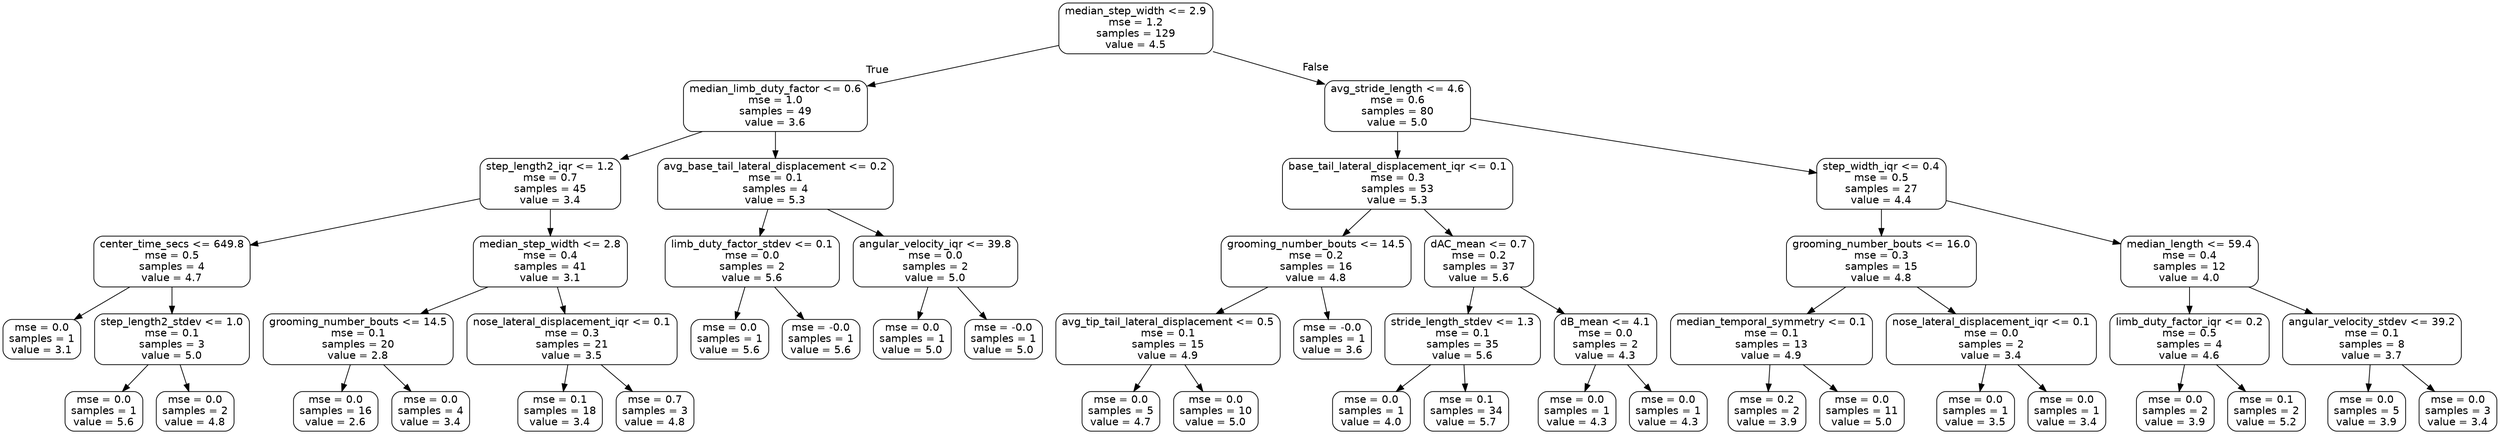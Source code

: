digraph Tree {
node [shape=box, style="rounded", color="black", fontname=helvetica] ;
edge [fontname=helvetica] ;
0 [label="median_step_width <= 2.9\nmse = 1.2\nsamples = 129\nvalue = 4.5"] ;
1 [label="median_limb_duty_factor <= 0.6\nmse = 1.0\nsamples = 49\nvalue = 3.6"] ;
0 -> 1 [labeldistance=2.5, labelangle=45, headlabel="True"] ;
2 [label="step_length2_iqr <= 1.2\nmse = 0.7\nsamples = 45\nvalue = 3.4"] ;
1 -> 2 ;
3 [label="center_time_secs <= 649.8\nmse = 0.5\nsamples = 4\nvalue = 4.7"] ;
2 -> 3 ;
4 [label="mse = 0.0\nsamples = 1\nvalue = 3.1"] ;
3 -> 4 ;
5 [label="step_length2_stdev <= 1.0\nmse = 0.1\nsamples = 3\nvalue = 5.0"] ;
3 -> 5 ;
6 [label="mse = 0.0\nsamples = 1\nvalue = 5.6"] ;
5 -> 6 ;
7 [label="mse = 0.0\nsamples = 2\nvalue = 4.8"] ;
5 -> 7 ;
8 [label="median_step_width <= 2.8\nmse = 0.4\nsamples = 41\nvalue = 3.1"] ;
2 -> 8 ;
9 [label="grooming_number_bouts <= 14.5\nmse = 0.1\nsamples = 20\nvalue = 2.8"] ;
8 -> 9 ;
10 [label="mse = 0.0\nsamples = 16\nvalue = 2.6"] ;
9 -> 10 ;
11 [label="mse = 0.0\nsamples = 4\nvalue = 3.4"] ;
9 -> 11 ;
12 [label="nose_lateral_displacement_iqr <= 0.1\nmse = 0.3\nsamples = 21\nvalue = 3.5"] ;
8 -> 12 ;
13 [label="mse = 0.1\nsamples = 18\nvalue = 3.4"] ;
12 -> 13 ;
14 [label="mse = 0.7\nsamples = 3\nvalue = 4.8"] ;
12 -> 14 ;
15 [label="avg_base_tail_lateral_displacement <= 0.2\nmse = 0.1\nsamples = 4\nvalue = 5.3"] ;
1 -> 15 ;
16 [label="limb_duty_factor_stdev <= 0.1\nmse = 0.0\nsamples = 2\nvalue = 5.6"] ;
15 -> 16 ;
17 [label="mse = 0.0\nsamples = 1\nvalue = 5.6"] ;
16 -> 17 ;
18 [label="mse = -0.0\nsamples = 1\nvalue = 5.6"] ;
16 -> 18 ;
19 [label="angular_velocity_iqr <= 39.8\nmse = 0.0\nsamples = 2\nvalue = 5.0"] ;
15 -> 19 ;
20 [label="mse = 0.0\nsamples = 1\nvalue = 5.0"] ;
19 -> 20 ;
21 [label="mse = -0.0\nsamples = 1\nvalue = 5.0"] ;
19 -> 21 ;
22 [label="avg_stride_length <= 4.6\nmse = 0.6\nsamples = 80\nvalue = 5.0"] ;
0 -> 22 [labeldistance=2.5, labelangle=-45, headlabel="False"] ;
23 [label="base_tail_lateral_displacement_iqr <= 0.1\nmse = 0.3\nsamples = 53\nvalue = 5.3"] ;
22 -> 23 ;
24 [label="grooming_number_bouts <= 14.5\nmse = 0.2\nsamples = 16\nvalue = 4.8"] ;
23 -> 24 ;
25 [label="avg_tip_tail_lateral_displacement <= 0.5\nmse = 0.1\nsamples = 15\nvalue = 4.9"] ;
24 -> 25 ;
26 [label="mse = 0.0\nsamples = 5\nvalue = 4.7"] ;
25 -> 26 ;
27 [label="mse = 0.0\nsamples = 10\nvalue = 5.0"] ;
25 -> 27 ;
28 [label="mse = -0.0\nsamples = 1\nvalue = 3.6"] ;
24 -> 28 ;
29 [label="dAC_mean <= 0.7\nmse = 0.2\nsamples = 37\nvalue = 5.6"] ;
23 -> 29 ;
30 [label="stride_length_stdev <= 1.3\nmse = 0.1\nsamples = 35\nvalue = 5.6"] ;
29 -> 30 ;
31 [label="mse = 0.0\nsamples = 1\nvalue = 4.0"] ;
30 -> 31 ;
32 [label="mse = 0.1\nsamples = 34\nvalue = 5.7"] ;
30 -> 32 ;
33 [label="dB_mean <= 4.1\nmse = 0.0\nsamples = 2\nvalue = 4.3"] ;
29 -> 33 ;
34 [label="mse = 0.0\nsamples = 1\nvalue = 4.3"] ;
33 -> 34 ;
35 [label="mse = 0.0\nsamples = 1\nvalue = 4.3"] ;
33 -> 35 ;
36 [label="step_width_iqr <= 0.4\nmse = 0.5\nsamples = 27\nvalue = 4.4"] ;
22 -> 36 ;
37 [label="grooming_number_bouts <= 16.0\nmse = 0.3\nsamples = 15\nvalue = 4.8"] ;
36 -> 37 ;
38 [label="median_temporal_symmetry <= 0.1\nmse = 0.1\nsamples = 13\nvalue = 4.9"] ;
37 -> 38 ;
39 [label="mse = 0.2\nsamples = 2\nvalue = 3.9"] ;
38 -> 39 ;
40 [label="mse = 0.0\nsamples = 11\nvalue = 5.0"] ;
38 -> 40 ;
41 [label="nose_lateral_displacement_iqr <= 0.1\nmse = 0.0\nsamples = 2\nvalue = 3.4"] ;
37 -> 41 ;
42 [label="mse = 0.0\nsamples = 1\nvalue = 3.5"] ;
41 -> 42 ;
43 [label="mse = 0.0\nsamples = 1\nvalue = 3.4"] ;
41 -> 43 ;
44 [label="median_length <= 59.4\nmse = 0.4\nsamples = 12\nvalue = 4.0"] ;
36 -> 44 ;
45 [label="limb_duty_factor_iqr <= 0.2\nmse = 0.5\nsamples = 4\nvalue = 4.6"] ;
44 -> 45 ;
46 [label="mse = 0.0\nsamples = 2\nvalue = 3.9"] ;
45 -> 46 ;
47 [label="mse = 0.1\nsamples = 2\nvalue = 5.2"] ;
45 -> 47 ;
48 [label="angular_velocity_stdev <= 39.2\nmse = 0.1\nsamples = 8\nvalue = 3.7"] ;
44 -> 48 ;
49 [label="mse = 0.0\nsamples = 5\nvalue = 3.9"] ;
48 -> 49 ;
50 [label="mse = 0.0\nsamples = 3\nvalue = 3.4"] ;
48 -> 50 ;
}